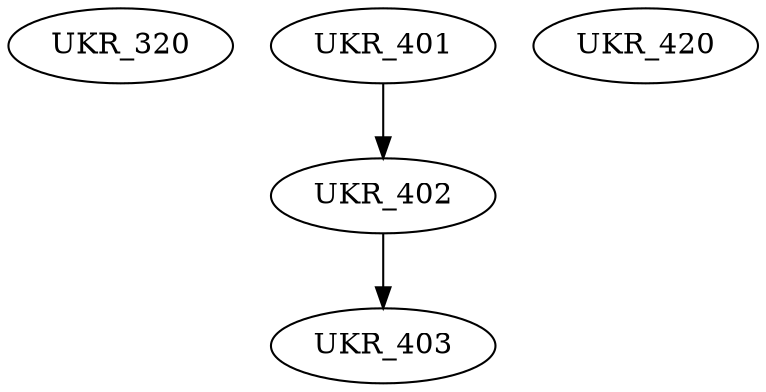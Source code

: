 digraph G {
    UKR_320;
    UKR_401;
    edge [color=black];
    UKR_401 -> UKR_402;
    edge [color=black];
    UKR_402 -> UKR_403;
    UKR_420;
}
